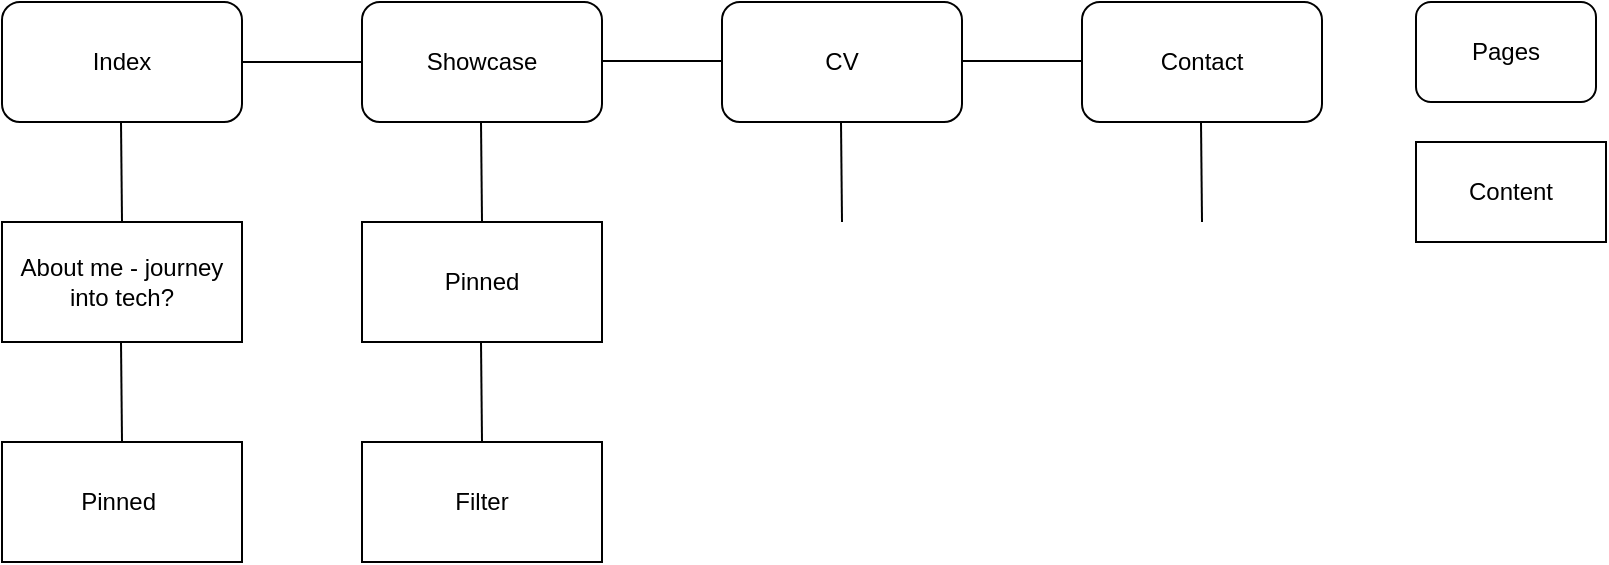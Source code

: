 <mxfile version="24.3.0" type="device">
  <diagram name="Page-1" id="uHp7Q7TdBbeKFT38Imo8">
    <mxGraphModel dx="1430" dy="738" grid="1" gridSize="10" guides="1" tooltips="1" connect="1" arrows="1" fold="1" page="1" pageScale="1" pageWidth="827" pageHeight="1169" math="0" shadow="0">
      <root>
        <mxCell id="0" />
        <mxCell id="1" parent="0" />
        <mxCell id="4tzIYktNFh2-dMJUykki-4" value="Index" style="rounded=1;whiteSpace=wrap;html=1;" vertex="1" parent="1">
          <mxGeometry x="20" y="10" width="120" height="60" as="geometry" />
        </mxCell>
        <mxCell id="4tzIYktNFh2-dMJUykki-5" value="CV" style="rounded=1;whiteSpace=wrap;html=1;" vertex="1" parent="1">
          <mxGeometry x="380" y="10" width="120" height="60" as="geometry" />
        </mxCell>
        <mxCell id="4tzIYktNFh2-dMJUykki-6" value="Showcase" style="rounded=1;whiteSpace=wrap;html=1;" vertex="1" parent="1">
          <mxGeometry x="200" y="10" width="120" height="60" as="geometry" />
        </mxCell>
        <mxCell id="4tzIYktNFh2-dMJUykki-7" value="Contact" style="rounded=1;whiteSpace=wrap;html=1;" vertex="1" parent="1">
          <mxGeometry x="560" y="10" width="120" height="60" as="geometry" />
        </mxCell>
        <mxCell id="4tzIYktNFh2-dMJUykki-10" value="" style="endArrow=none;html=1;rounded=0;" edge="1" parent="1">
          <mxGeometry width="50" height="50" relative="1" as="geometry">
            <mxPoint x="620" y="120" as="sourcePoint" />
            <mxPoint x="619.5" y="70" as="targetPoint" />
          </mxGeometry>
        </mxCell>
        <mxCell id="4tzIYktNFh2-dMJUykki-11" value="" style="endArrow=none;html=1;rounded=0;" edge="1" parent="1">
          <mxGeometry width="50" height="50" relative="1" as="geometry">
            <mxPoint x="440" y="120" as="sourcePoint" />
            <mxPoint x="439.5" y="70" as="targetPoint" />
          </mxGeometry>
        </mxCell>
        <mxCell id="4tzIYktNFh2-dMJUykki-12" value="" style="endArrow=none;html=1;rounded=0;" edge="1" parent="1">
          <mxGeometry width="50" height="50" relative="1" as="geometry">
            <mxPoint x="260" y="120" as="sourcePoint" />
            <mxPoint x="259.5" y="70" as="targetPoint" />
          </mxGeometry>
        </mxCell>
        <mxCell id="4tzIYktNFh2-dMJUykki-15" value="" style="endArrow=none;html=1;rounded=0;exitX=1;exitY=0.5;exitDx=0;exitDy=0;" edge="1" parent="1" source="4tzIYktNFh2-dMJUykki-4">
          <mxGeometry width="50" height="50" relative="1" as="geometry">
            <mxPoint x="160" y="40" as="sourcePoint" />
            <mxPoint x="200" y="40" as="targetPoint" />
          </mxGeometry>
        </mxCell>
        <mxCell id="4tzIYktNFh2-dMJUykki-19" value="" style="endArrow=none;html=1;rounded=0;" edge="1" parent="1">
          <mxGeometry width="50" height="50" relative="1" as="geometry">
            <mxPoint x="80" y="120" as="sourcePoint" />
            <mxPoint x="79.5" y="70" as="targetPoint" />
          </mxGeometry>
        </mxCell>
        <mxCell id="4tzIYktNFh2-dMJUykki-20" value="" style="endArrow=none;html=1;rounded=0;exitX=1;exitY=0.5;exitDx=0;exitDy=0;" edge="1" parent="1">
          <mxGeometry width="50" height="50" relative="1" as="geometry">
            <mxPoint x="320" y="39.5" as="sourcePoint" />
            <mxPoint x="380" y="39.5" as="targetPoint" />
          </mxGeometry>
        </mxCell>
        <mxCell id="4tzIYktNFh2-dMJUykki-21" value="" style="endArrow=none;html=1;rounded=0;exitX=1;exitY=0.5;exitDx=0;exitDy=0;" edge="1" parent="1">
          <mxGeometry width="50" height="50" relative="1" as="geometry">
            <mxPoint x="500" y="39.5" as="sourcePoint" />
            <mxPoint x="560" y="39.5" as="targetPoint" />
          </mxGeometry>
        </mxCell>
        <mxCell id="4tzIYktNFh2-dMJUykki-23" value="About me - journey into tech?" style="rounded=0;whiteSpace=wrap;html=1;" vertex="1" parent="1">
          <mxGeometry x="20" y="120" width="120" height="60" as="geometry" />
        </mxCell>
        <mxCell id="4tzIYktNFh2-dMJUykki-24" value="Pages" style="rounded=1;whiteSpace=wrap;html=1;" vertex="1" parent="1">
          <mxGeometry x="727" y="10" width="90" height="50" as="geometry" />
        </mxCell>
        <mxCell id="4tzIYktNFh2-dMJUykki-27" value="Content" style="rounded=0;whiteSpace=wrap;html=1;" vertex="1" parent="1">
          <mxGeometry x="727" y="80" width="95" height="50" as="geometry" />
        </mxCell>
        <mxCell id="4tzIYktNFh2-dMJUykki-28" value="Filter" style="rounded=0;whiteSpace=wrap;html=1;" vertex="1" parent="1">
          <mxGeometry x="200" y="230" width="120" height="60" as="geometry" />
        </mxCell>
        <mxCell id="4tzIYktNFh2-dMJUykki-29" value="Pinned" style="whiteSpace=wrap;html=1;rounded=0;" vertex="1" parent="1">
          <mxGeometry x="200" y="120" width="120" height="60" as="geometry" />
        </mxCell>
        <mxCell id="4tzIYktNFh2-dMJUykki-31" value="" style="endArrow=none;html=1;rounded=0;" edge="1" parent="1">
          <mxGeometry width="50" height="50" relative="1" as="geometry">
            <mxPoint x="260" y="230" as="sourcePoint" />
            <mxPoint x="259.5" y="180" as="targetPoint" />
          </mxGeometry>
        </mxCell>
        <mxCell id="4tzIYktNFh2-dMJUykki-32" value="Pinned&amp;nbsp;" style="rounded=0;whiteSpace=wrap;html=1;" vertex="1" parent="1">
          <mxGeometry x="20" y="230" width="120" height="60" as="geometry" />
        </mxCell>
        <mxCell id="4tzIYktNFh2-dMJUykki-33" value="" style="endArrow=none;html=1;rounded=0;" edge="1" parent="1">
          <mxGeometry width="50" height="50" relative="1" as="geometry">
            <mxPoint x="80" y="230" as="sourcePoint" />
            <mxPoint x="79.5" y="180" as="targetPoint" />
          </mxGeometry>
        </mxCell>
      </root>
    </mxGraphModel>
  </diagram>
</mxfile>
